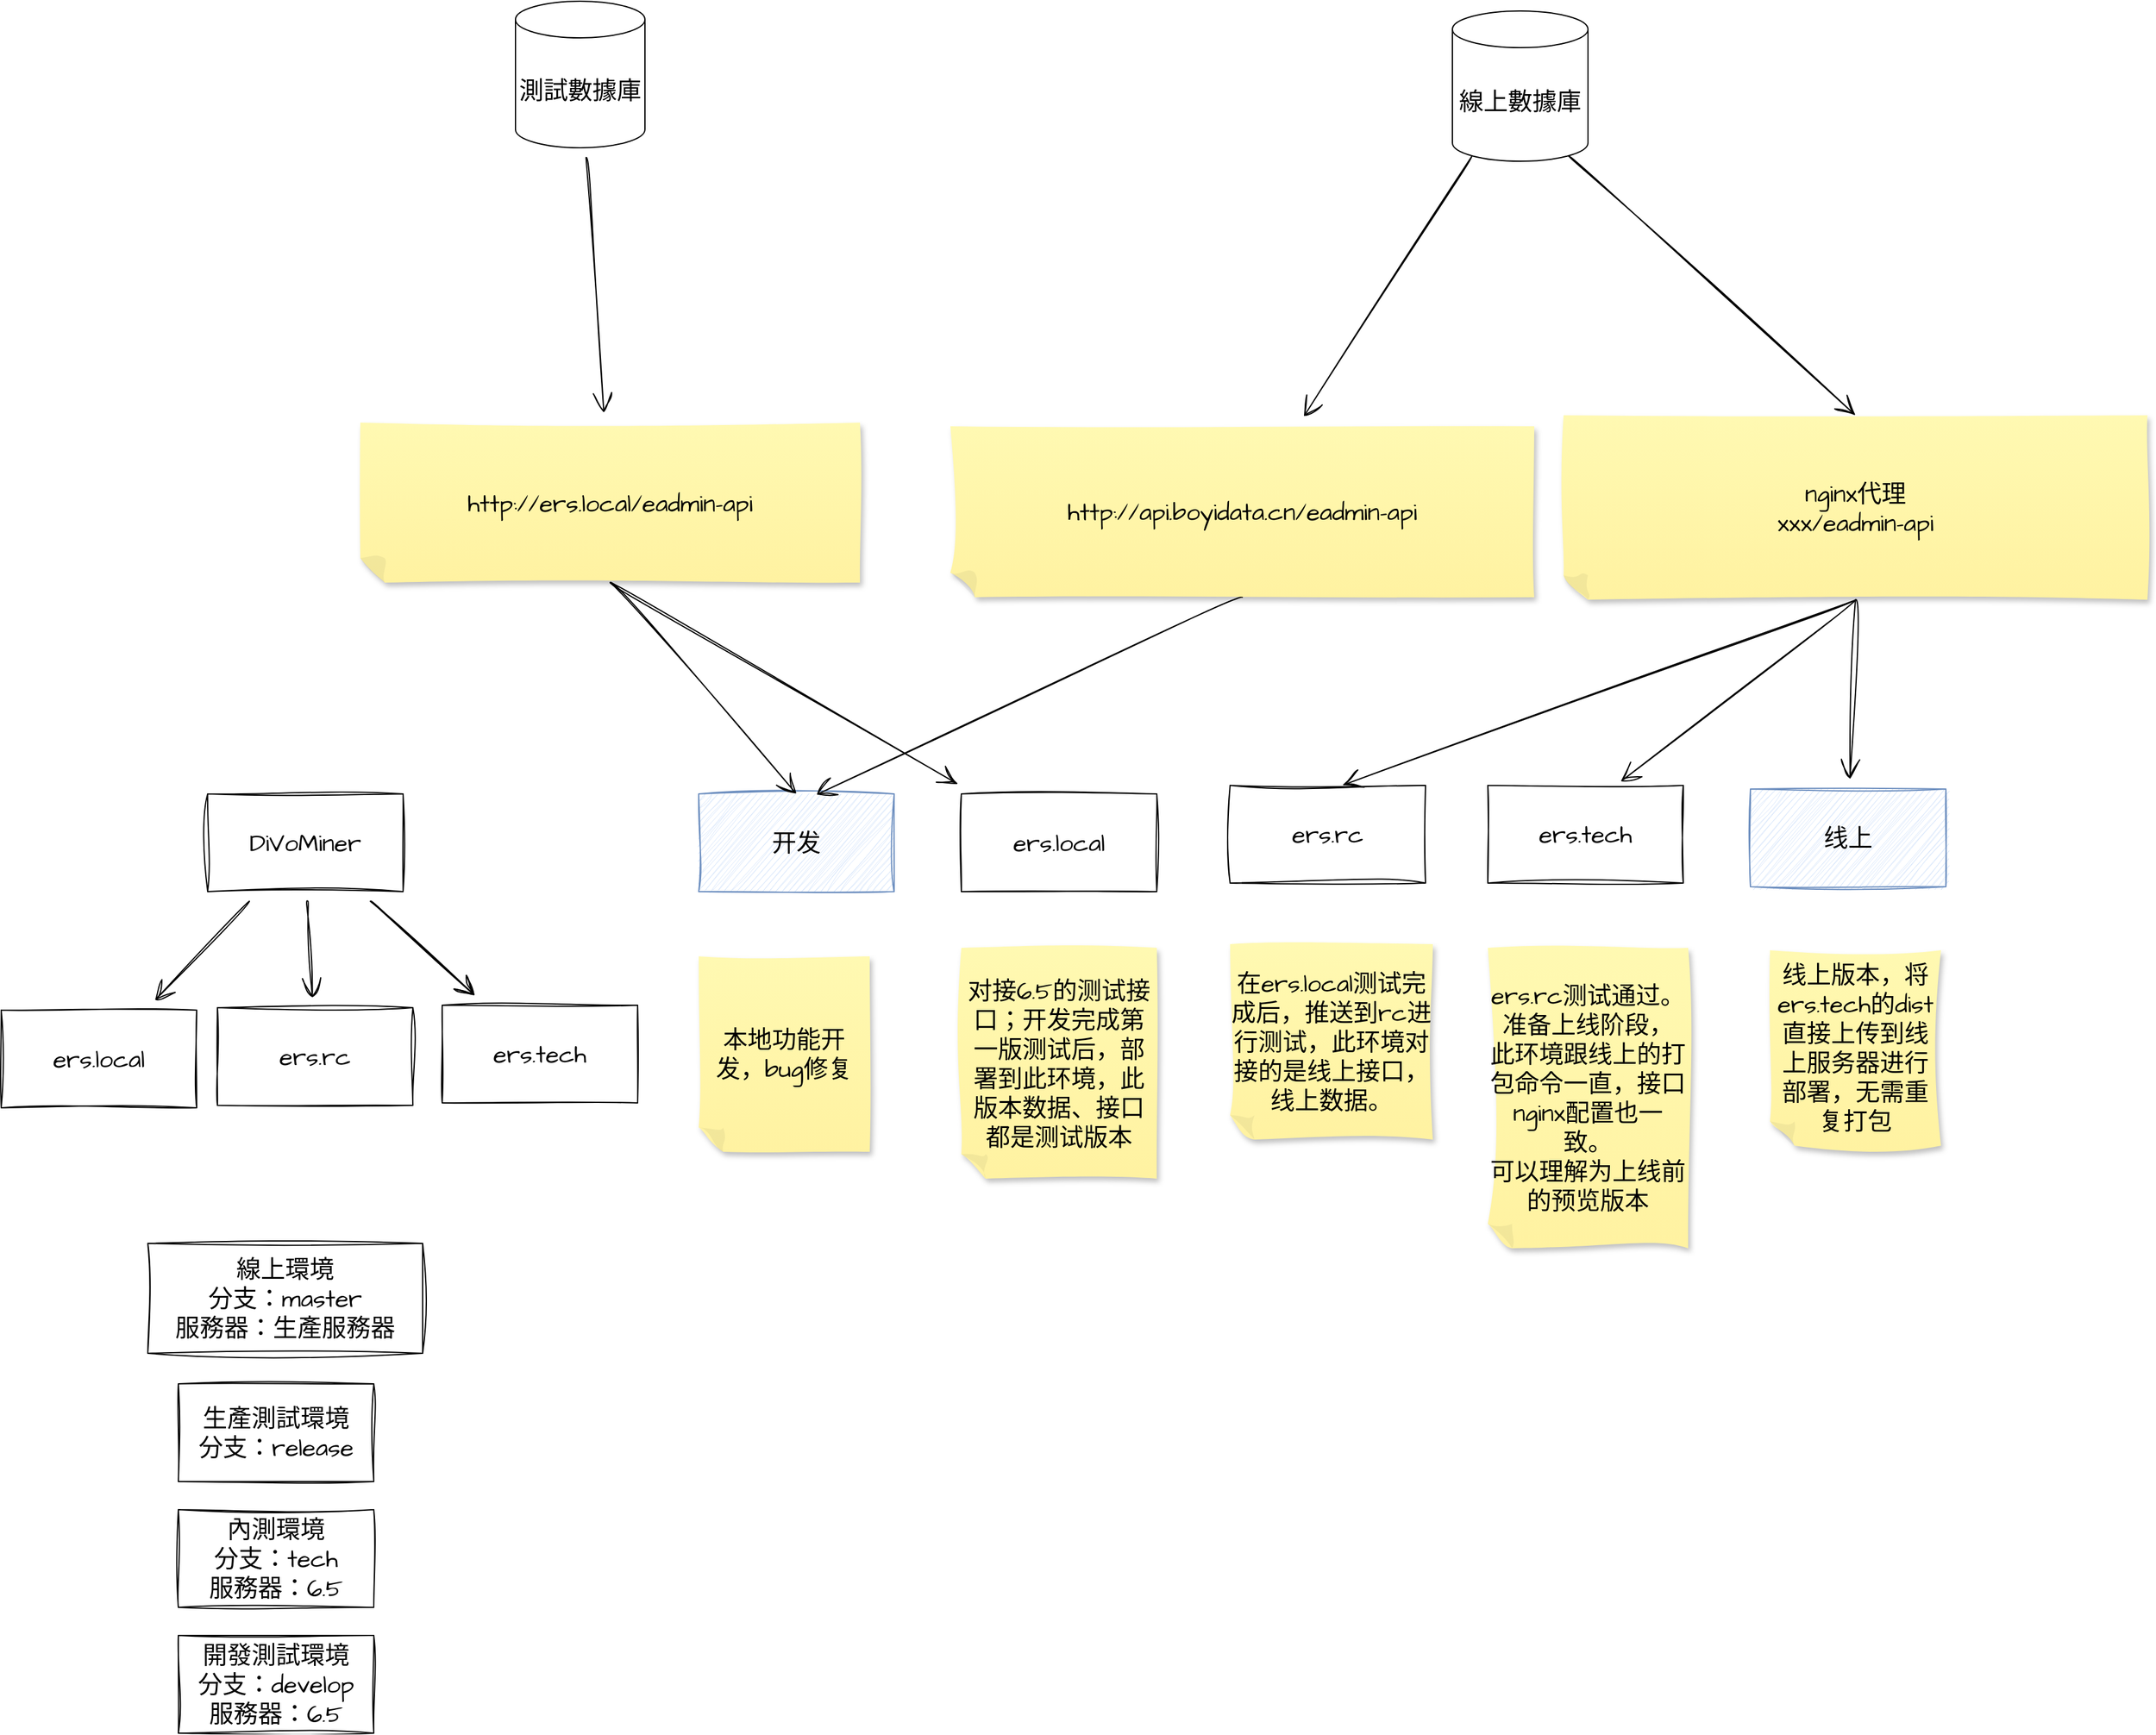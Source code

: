 <mxfile version="20.8.1" type="github">
  <diagram id="5LLKJlzQXneVDXTZNBfo" name="第 1 页">
    <mxGraphModel dx="2935" dy="2402" grid="0" gridSize="10" guides="1" tooltips="1" connect="1" arrows="1" fold="1" page="0" pageScale="1" pageWidth="1654" pageHeight="2336" math="0" shadow="0">
      <root>
        <mxCell id="0" />
        <mxCell id="1" parent="0" />
        <mxCell id="WvZMqrTp_T-xZY4r-Xzd-3" value="" style="edgeStyle=none;curved=1;rounded=0;sketch=1;hachureGap=4;jiggle=2;curveFitting=1;orthogonalLoop=1;jettySize=auto;html=1;fontFamily=Architects Daughter;fontSource=https%3A%2F%2Ffonts.googleapis.com%2Fcss%3Ffamily%3DArchitects%2BDaughter;fontSize=16;endArrow=open;startSize=14;endSize=14;sourcePerimeterSpacing=8;targetPerimeterSpacing=8;" parent="1" source="WvZMqrTp_T-xZY4r-Xzd-1" target="WvZMqrTp_T-xZY4r-Xzd-2" edge="1">
          <mxGeometry relative="1" as="geometry" />
        </mxCell>
        <mxCell id="WvZMqrTp_T-xZY4r-Xzd-5" value="" style="edgeStyle=none;curved=1;rounded=0;sketch=1;hachureGap=4;jiggle=2;curveFitting=1;orthogonalLoop=1;jettySize=auto;html=1;fontFamily=Architects Daughter;fontSource=https%3A%2F%2Ffonts.googleapis.com%2Fcss%3Ffamily%3DArchitects%2BDaughter;fontSize=16;endArrow=open;startSize=14;endSize=14;sourcePerimeterSpacing=8;targetPerimeterSpacing=8;" parent="1" source="WvZMqrTp_T-xZY4r-Xzd-1" target="WvZMqrTp_T-xZY4r-Xzd-4" edge="1">
          <mxGeometry relative="1" as="geometry" />
        </mxCell>
        <mxCell id="WvZMqrTp_T-xZY4r-Xzd-6" value="" style="edgeStyle=none;curved=1;rounded=0;sketch=1;hachureGap=4;jiggle=2;curveFitting=1;orthogonalLoop=1;jettySize=auto;html=1;fontFamily=Architects Daughter;fontSource=https%3A%2F%2Ffonts.googleapis.com%2Fcss%3Ffamily%3DArchitects%2BDaughter;fontSize=16;endArrow=open;startSize=14;endSize=14;sourcePerimeterSpacing=8;targetPerimeterSpacing=8;" parent="1" source="WvZMqrTp_T-xZY4r-Xzd-1" target="WvZMqrTp_T-xZY4r-Xzd-4" edge="1">
          <mxGeometry relative="1" as="geometry" />
        </mxCell>
        <mxCell id="WvZMqrTp_T-xZY4r-Xzd-8" value="" style="edgeStyle=none;curved=1;rounded=0;sketch=1;hachureGap=4;jiggle=2;curveFitting=1;orthogonalLoop=1;jettySize=auto;html=1;fontFamily=Architects Daughter;fontSource=https%3A%2F%2Ffonts.googleapis.com%2Fcss%3Ffamily%3DArchitects%2BDaughter;fontSize=16;endArrow=open;startSize=14;endSize=14;sourcePerimeterSpacing=8;targetPerimeterSpacing=8;" parent="1" source="WvZMqrTp_T-xZY4r-Xzd-1" target="WvZMqrTp_T-xZY4r-Xzd-7" edge="1">
          <mxGeometry relative="1" as="geometry" />
        </mxCell>
        <mxCell id="WvZMqrTp_T-xZY4r-Xzd-1" value="DiVoMiner" style="rounded=0;whiteSpace=wrap;html=1;sketch=1;hachureGap=4;jiggle=2;curveFitting=1;fontFamily=Architects Daughter;fontSource=https%3A%2F%2Ffonts.googleapis.com%2Fcss%3Ffamily%3DArchitects%2BDaughter;fontSize=20;" parent="1" vertex="1">
          <mxGeometry x="-728" y="-185" width="160" height="80" as="geometry" />
        </mxCell>
        <mxCell id="WvZMqrTp_T-xZY4r-Xzd-2" value="ers.local&lt;br&gt;" style="rounded=0;whiteSpace=wrap;html=1;sketch=1;hachureGap=4;jiggle=2;curveFitting=1;fontFamily=Architects Daughter;fontSource=https%3A%2F%2Ffonts.googleapis.com%2Fcss%3Ffamily%3DArchitects%2BDaughter;fontSize=20;" parent="1" vertex="1">
          <mxGeometry x="-897" y="-8" width="160" height="80" as="geometry" />
        </mxCell>
        <mxCell id="WvZMqrTp_T-xZY4r-Xzd-4" value="ers.tech" style="rounded=0;whiteSpace=wrap;html=1;sketch=1;hachureGap=4;jiggle=2;curveFitting=1;fontFamily=Architects Daughter;fontSource=https%3A%2F%2Ffonts.googleapis.com%2Fcss%3Ffamily%3DArchitects%2BDaughter;fontSize=20;" parent="1" vertex="1">
          <mxGeometry x="-536" y="-12" width="160" height="80" as="geometry" />
        </mxCell>
        <mxCell id="WvZMqrTp_T-xZY4r-Xzd-7" value="ers.rc" style="rounded=0;whiteSpace=wrap;html=1;sketch=1;hachureGap=4;jiggle=2;curveFitting=1;fontFamily=Architects Daughter;fontSource=https%3A%2F%2Ffonts.googleapis.com%2Fcss%3Ffamily%3DArchitects%2BDaughter;fontSize=20;" parent="1" vertex="1">
          <mxGeometry x="-720" y="-10" width="160" height="80" as="geometry" />
        </mxCell>
        <mxCell id="FkHnUsuzrkQ6DYqbzHRN-1" value="線上環境&lt;br&gt;分支：master&lt;br&gt;服務器：生產服務器" style="rounded=0;whiteSpace=wrap;html=1;sketch=1;hachureGap=4;jiggle=2;curveFitting=1;fontFamily=Architects Daughter;fontSource=https%3A%2F%2Ffonts.googleapis.com%2Fcss%3Ffamily%3DArchitects%2BDaughter;fontSize=20;" parent="1" vertex="1">
          <mxGeometry x="-777" y="183" width="225" height="90" as="geometry" />
        </mxCell>
        <mxCell id="FkHnUsuzrkQ6DYqbzHRN-2" value="內測環境&lt;br&gt;分支：tech&lt;br&gt;服務器：6.5" style="rounded=0;whiteSpace=wrap;html=1;sketch=1;hachureGap=4;jiggle=2;curveFitting=1;fontFamily=Architects Daughter;fontSource=https%3A%2F%2Ffonts.googleapis.com%2Fcss%3Ffamily%3DArchitects%2BDaughter;fontSize=20;" parent="1" vertex="1">
          <mxGeometry x="-752" y="401" width="160" height="80" as="geometry" />
        </mxCell>
        <mxCell id="FkHnUsuzrkQ6DYqbzHRN-3" value="生產測試環境&lt;br&gt;分支：release" style="rounded=0;whiteSpace=wrap;html=1;sketch=1;hachureGap=4;jiggle=2;curveFitting=1;fontFamily=Architects Daughter;fontSource=https%3A%2F%2Ffonts.googleapis.com%2Fcss%3Ffamily%3DArchitects%2BDaughter;fontSize=20;" parent="1" vertex="1">
          <mxGeometry x="-752" y="298" width="160" height="80" as="geometry" />
        </mxCell>
        <mxCell id="FkHnUsuzrkQ6DYqbzHRN-4" value="ers.local" style="rounded=0;whiteSpace=wrap;html=1;sketch=1;hachureGap=4;jiggle=2;curveFitting=1;fontFamily=Architects Daughter;fontSource=https%3A%2F%2Ffonts.googleapis.com%2Fcss%3Ffamily%3DArchitects%2BDaughter;fontSize=20;" parent="1" vertex="1">
          <mxGeometry x="-111" y="-185" width="160" height="80" as="geometry" />
        </mxCell>
        <mxCell id="FkHnUsuzrkQ6DYqbzHRN-5" value="ers.rc" style="rounded=0;whiteSpace=wrap;html=1;sketch=1;hachureGap=4;jiggle=2;curveFitting=1;fontFamily=Architects Daughter;fontSource=https%3A%2F%2Ffonts.googleapis.com%2Fcss%3Ffamily%3DArchitects%2BDaughter;fontSize=20;" parent="1" vertex="1">
          <mxGeometry x="109" y="-192" width="160" height="80" as="geometry" />
        </mxCell>
        <mxCell id="FkHnUsuzrkQ6DYqbzHRN-6" value="ers.tech" style="rounded=0;whiteSpace=wrap;html=1;sketch=1;hachureGap=4;jiggle=2;curveFitting=1;fontFamily=Architects Daughter;fontSource=https%3A%2F%2Ffonts.googleapis.com%2Fcss%3Ffamily%3DArchitects%2BDaughter;fontSize=20;" parent="1" vertex="1">
          <mxGeometry x="320" y="-192" width="160" height="80" as="geometry" />
        </mxCell>
        <mxCell id="FkHnUsuzrkQ6DYqbzHRN-7" value="线上" style="rounded=0;whiteSpace=wrap;html=1;sketch=1;hachureGap=4;jiggle=2;curveFitting=1;fontFamily=Architects Daughter;fontSource=https%3A%2F%2Ffonts.googleapis.com%2Fcss%3Ffamily%3DArchitects%2BDaughter;fontSize=20;fillColor=#dae8fc;strokeColor=#6c8ebf;" parent="1" vertex="1">
          <mxGeometry x="535" y="-189" width="160" height="80" as="geometry" />
        </mxCell>
        <mxCell id="FkHnUsuzrkQ6DYqbzHRN-8" value="开发" style="rounded=0;whiteSpace=wrap;html=1;sketch=1;hachureGap=4;jiggle=2;curveFitting=1;fontFamily=Architects Daughter;fontSource=https%3A%2F%2Ffonts.googleapis.com%2Fcss%3Ffamily%3DArchitects%2BDaughter;fontSize=20;fillColor=#dae8fc;strokeColor=#6c8ebf;" parent="1" vertex="1">
          <mxGeometry x="-326" y="-185" width="160" height="80" as="geometry" />
        </mxCell>
        <mxCell id="FkHnUsuzrkQ6DYqbzHRN-9" value="本地功能开发，bug修复" style="shape=note;whiteSpace=wrap;html=1;backgroundOutline=1;fontColor=#000000;darkOpacity=0.05;fillColor=#FFF9B2;strokeColor=none;fillStyle=solid;direction=west;gradientDirection=north;gradientColor=#FFF2A1;shadow=1;size=20;pointerEvents=1;sketch=1;hachureGap=4;jiggle=2;curveFitting=1;fontFamily=Architects Daughter;fontSource=https%3A%2F%2Ffonts.googleapis.com%2Fcss%3Ffamily%3DArchitects%2BDaughter;fontSize=20;" parent="1" vertex="1">
          <mxGeometry x="-326" y="-52" width="140" height="160" as="geometry" />
        </mxCell>
        <mxCell id="FkHnUsuzrkQ6DYqbzHRN-10" value="对接6.5的测试接口；开发完成第一版测试后，部署到此环境，此版本数据、接口都是测试版本" style="shape=note;whiteSpace=wrap;html=1;backgroundOutline=1;fontColor=#000000;darkOpacity=0.05;fillColor=#FFF9B2;strokeColor=none;fillStyle=solid;direction=west;gradientDirection=north;gradientColor=#FFF2A1;shadow=1;size=20;pointerEvents=1;sketch=1;hachureGap=4;jiggle=2;curveFitting=1;fontFamily=Architects Daughter;fontSource=https%3A%2F%2Ffonts.googleapis.com%2Fcss%3Ffamily%3DArchitects%2BDaughter;fontSize=20;" parent="1" vertex="1">
          <mxGeometry x="-111" y="-59" width="160" height="189" as="geometry" />
        </mxCell>
        <mxCell id="FkHnUsuzrkQ6DYqbzHRN-11" value="在ers.local测试完成后，推送到rc进行测试，此环境对接的是线上接口，线上数据。" style="shape=note;whiteSpace=wrap;html=1;backgroundOutline=1;fontColor=#000000;darkOpacity=0.05;fillColor=#FFF9B2;strokeColor=none;fillStyle=solid;direction=west;gradientDirection=north;gradientColor=#FFF2A1;shadow=1;size=20;pointerEvents=1;sketch=1;hachureGap=4;jiggle=2;curveFitting=1;fontFamily=Architects Daughter;fontSource=https%3A%2F%2Ffonts.googleapis.com%2Fcss%3Ffamily%3DArchitects%2BDaughter;fontSize=20;" parent="1" vertex="1">
          <mxGeometry x="109" y="-62" width="166" height="160" as="geometry" />
        </mxCell>
        <mxCell id="FkHnUsuzrkQ6DYqbzHRN-12" value="ers.rc测试通过。准备上线阶段，&lt;br&gt;此环境跟线上的打包命令一直，接口nginx配置也一致。&lt;br&gt;可以理解为上线前的预览版本" style="shape=note;whiteSpace=wrap;html=1;backgroundOutline=1;fontColor=#000000;darkOpacity=0.05;fillColor=#FFF9B2;strokeColor=none;fillStyle=solid;direction=west;gradientDirection=north;gradientColor=#FFF2A1;shadow=1;size=20;pointerEvents=1;sketch=1;hachureGap=4;jiggle=2;curveFitting=1;fontFamily=Architects Daughter;fontSource=https%3A%2F%2Ffonts.googleapis.com%2Fcss%3Ffamily%3DArchitects%2BDaughter;fontSize=20;" parent="1" vertex="1">
          <mxGeometry x="320" y="-59" width="164" height="246" as="geometry" />
        </mxCell>
        <mxCell id="FkHnUsuzrkQ6DYqbzHRN-13" value="线上版本，将ers.tech的dist直接上传到线上服务器进行部署，无需重复打包" style="shape=note;whiteSpace=wrap;html=1;backgroundOutline=1;fontColor=#000000;darkOpacity=0.05;fillColor=#FFF9B2;strokeColor=none;fillStyle=solid;direction=west;gradientDirection=north;gradientColor=#FFF2A1;shadow=1;size=20;pointerEvents=1;sketch=1;hachureGap=4;jiggle=2;curveFitting=1;fontFamily=Architects Daughter;fontSource=https%3A%2F%2Ffonts.googleapis.com%2Fcss%3Ffamily%3DArchitects%2BDaughter;fontSize=20;" parent="1" vertex="1">
          <mxGeometry x="551" y="-57" width="140" height="160" as="geometry" />
        </mxCell>
        <mxCell id="FkHnUsuzrkQ6DYqbzHRN-21" style="edgeStyle=none;curved=1;rounded=0;sketch=1;hachureGap=4;jiggle=2;curveFitting=1;orthogonalLoop=1;jettySize=auto;html=1;exitX=0.5;exitY=0;exitDx=0;exitDy=0;exitPerimeter=0;entryX=0.602;entryY=0.008;entryDx=0;entryDy=0;entryPerimeter=0;fontFamily=Architects Daughter;fontSource=https%3A%2F%2Ffonts.googleapis.com%2Fcss%3Ffamily%3DArchitects%2BDaughter;fontSize=16;endArrow=open;startSize=14;endSize=14;sourcePerimeterSpacing=8;targetPerimeterSpacing=8;" parent="1" source="FkHnUsuzrkQ6DYqbzHRN-14" target="FkHnUsuzrkQ6DYqbzHRN-8" edge="1">
          <mxGeometry relative="1" as="geometry" />
        </mxCell>
        <mxCell id="FkHnUsuzrkQ6DYqbzHRN-14" value="http://api.boyidata.cn/eadmin-api" style="shape=note;whiteSpace=wrap;html=1;backgroundOutline=1;fontColor=#000000;darkOpacity=0.05;fillColor=#FFF9B2;strokeColor=none;fillStyle=solid;direction=west;gradientDirection=north;gradientColor=#FFF2A1;shadow=1;size=20;pointerEvents=1;sketch=1;hachureGap=4;jiggle=2;curveFitting=1;fontFamily=Architects Daughter;fontSource=https%3A%2F%2Ffonts.googleapis.com%2Fcss%3Ffamily%3DArchitects%2BDaughter;fontSize=20;" parent="1" vertex="1">
          <mxGeometry x="-120" y="-486" width="478" height="140" as="geometry" />
        </mxCell>
        <mxCell id="FkHnUsuzrkQ6DYqbzHRN-16" style="edgeStyle=none;curved=1;rounded=0;sketch=1;hachureGap=4;jiggle=2;curveFitting=1;orthogonalLoop=1;jettySize=auto;html=1;exitX=0.5;exitY=0;exitDx=0;exitDy=0;exitPerimeter=0;fontFamily=Architects Daughter;fontSource=https%3A%2F%2Ffonts.googleapis.com%2Fcss%3Ffamily%3DArchitects%2BDaughter;fontSize=16;endArrow=open;startSize=14;endSize=14;sourcePerimeterSpacing=8;targetPerimeterSpacing=8;" parent="1" source="FkHnUsuzrkQ6DYqbzHRN-15" target="FkHnUsuzrkQ6DYqbzHRN-7" edge="1">
          <mxGeometry relative="1" as="geometry" />
        </mxCell>
        <mxCell id="FkHnUsuzrkQ6DYqbzHRN-17" style="edgeStyle=none;curved=1;rounded=0;sketch=1;hachureGap=4;jiggle=2;curveFitting=1;orthogonalLoop=1;jettySize=auto;html=1;exitX=0.5;exitY=0;exitDx=0;exitDy=0;exitPerimeter=0;entryX=0.68;entryY=-0.039;entryDx=0;entryDy=0;entryPerimeter=0;fontFamily=Architects Daughter;fontSource=https%3A%2F%2Ffonts.googleapis.com%2Fcss%3Ffamily%3DArchitects%2BDaughter;fontSize=16;endArrow=open;startSize=14;endSize=14;sourcePerimeterSpacing=8;targetPerimeterSpacing=8;" parent="1" source="FkHnUsuzrkQ6DYqbzHRN-15" target="FkHnUsuzrkQ6DYqbzHRN-6" edge="1">
          <mxGeometry relative="1" as="geometry" />
        </mxCell>
        <mxCell id="FkHnUsuzrkQ6DYqbzHRN-20" style="edgeStyle=none;curved=1;rounded=0;sketch=1;hachureGap=4;jiggle=2;curveFitting=1;orthogonalLoop=1;jettySize=auto;html=1;exitX=0.5;exitY=0;exitDx=0;exitDy=0;exitPerimeter=0;entryX=0.575;entryY=-0.001;entryDx=0;entryDy=0;entryPerimeter=0;fontFamily=Architects Daughter;fontSource=https%3A%2F%2Ffonts.googleapis.com%2Fcss%3Ffamily%3DArchitects%2BDaughter;fontSize=16;endArrow=open;startSize=14;endSize=14;sourcePerimeterSpacing=8;targetPerimeterSpacing=8;" parent="1" source="FkHnUsuzrkQ6DYqbzHRN-15" target="FkHnUsuzrkQ6DYqbzHRN-5" edge="1">
          <mxGeometry relative="1" as="geometry" />
        </mxCell>
        <mxCell id="FkHnUsuzrkQ6DYqbzHRN-15" value="nginx代理&lt;br&gt;xxx/eadmin-api" style="shape=note;whiteSpace=wrap;html=1;backgroundOutline=1;fontColor=#000000;darkOpacity=0.05;fillColor=#FFF9B2;strokeColor=none;fillStyle=solid;direction=west;gradientDirection=north;gradientColor=#FFF2A1;shadow=1;size=20;pointerEvents=1;sketch=1;hachureGap=4;jiggle=2;curveFitting=1;fontFamily=Architects Daughter;fontSource=https%3A%2F%2Ffonts.googleapis.com%2Fcss%3Ffamily%3DArchitects%2BDaughter;fontSize=20;" parent="1" vertex="1">
          <mxGeometry x="382" y="-495" width="478" height="151" as="geometry" />
        </mxCell>
        <mxCell id="FkHnUsuzrkQ6DYqbzHRN-23" style="edgeStyle=none;curved=1;rounded=0;sketch=1;hachureGap=4;jiggle=2;curveFitting=1;orthogonalLoop=1;jettySize=auto;html=1;exitX=0.5;exitY=0;exitDx=0;exitDy=0;exitPerimeter=0;fontFamily=Architects Daughter;fontSource=https%3A%2F%2Ffonts.googleapis.com%2Fcss%3Ffamily%3DArchitects%2BDaughter;fontSize=16;endArrow=open;startSize=14;endSize=14;sourcePerimeterSpacing=8;targetPerimeterSpacing=8;" parent="1" source="FkHnUsuzrkQ6DYqbzHRN-22" target="FkHnUsuzrkQ6DYqbzHRN-4" edge="1">
          <mxGeometry relative="1" as="geometry" />
        </mxCell>
        <mxCell id="fIMEYBTY0k2MqEQ6k-aP-7" style="edgeStyle=none;shape=connector;curved=1;rounded=0;sketch=1;hachureGap=4;jiggle=2;curveFitting=1;orthogonalLoop=1;jettySize=auto;html=1;exitX=0.5;exitY=0;exitDx=0;exitDy=0;exitPerimeter=0;entryX=0.5;entryY=0;entryDx=0;entryDy=0;labelBackgroundColor=default;strokeColor=default;fontFamily=Architects Daughter;fontSource=https%3A%2F%2Ffonts.googleapis.com%2Fcss%3Ffamily%3DArchitects%2BDaughter;fontSize=16;fontColor=default;endArrow=open;startSize=14;endSize=14;sourcePerimeterSpacing=8;targetPerimeterSpacing=8;" parent="1" source="FkHnUsuzrkQ6DYqbzHRN-22" target="FkHnUsuzrkQ6DYqbzHRN-8" edge="1">
          <mxGeometry relative="1" as="geometry" />
        </mxCell>
        <mxCell id="FkHnUsuzrkQ6DYqbzHRN-22" value="http://ers.local/eadmin-api" style="shape=note;whiteSpace=wrap;html=1;backgroundOutline=1;fontColor=#000000;darkOpacity=0.05;fillColor=#FFF9B2;strokeColor=none;fillStyle=solid;direction=west;gradientDirection=north;gradientColor=#FFF2A1;shadow=1;size=20;pointerEvents=1;sketch=1;hachureGap=4;jiggle=2;curveFitting=1;fontFamily=Architects Daughter;fontSource=https%3A%2F%2Ffonts.googleapis.com%2Fcss%3Ffamily%3DArchitects%2BDaughter;fontSize=20;" parent="1" vertex="1">
          <mxGeometry x="-603" y="-489" width="409" height="131" as="geometry" />
        </mxCell>
        <mxCell id="FkHnUsuzrkQ6DYqbzHRN-27" style="edgeStyle=none;curved=1;rounded=0;sketch=1;hachureGap=4;jiggle=2;curveFitting=1;orthogonalLoop=1;jettySize=auto;html=1;exitX=0.145;exitY=1;exitDx=0;exitDy=-4.35;fontFamily=Architects Daughter;fontSource=https%3A%2F%2Ffonts.googleapis.com%2Fcss%3Ffamily%3DArchitects%2BDaughter;fontSize=16;endArrow=open;startSize=14;endSize=14;sourcePerimeterSpacing=8;targetPerimeterSpacing=8;exitPerimeter=0;" parent="1" source="fIMEYBTY0k2MqEQ6k-aP-1" target="FkHnUsuzrkQ6DYqbzHRN-14" edge="1">
          <mxGeometry relative="1" as="geometry">
            <mxPoint x="-375" y="-706" as="sourcePoint" />
          </mxGeometry>
        </mxCell>
        <mxCell id="FkHnUsuzrkQ6DYqbzHRN-28" style="edgeStyle=none;curved=1;rounded=0;sketch=1;hachureGap=4;jiggle=2;curveFitting=1;orthogonalLoop=1;jettySize=auto;html=1;entryX=0.5;entryY=1;entryDx=0;entryDy=0;entryPerimeter=0;fontFamily=Architects Daughter;fontSource=https%3A%2F%2Ffonts.googleapis.com%2Fcss%3Ffamily%3DArchitects%2BDaughter;fontSize=16;endArrow=open;startSize=14;endSize=14;sourcePerimeterSpacing=8;targetPerimeterSpacing=8;exitX=0.855;exitY=1;exitDx=0;exitDy=-4.35;exitPerimeter=0;" parent="1" source="fIMEYBTY0k2MqEQ6k-aP-1" target="FkHnUsuzrkQ6DYqbzHRN-15" edge="1">
          <mxGeometry relative="1" as="geometry">
            <mxPoint x="-293.187" y="-734.637" as="sourcePoint" />
          </mxGeometry>
        </mxCell>
        <mxCell id="FkHnUsuzrkQ6DYqbzHRN-26" style="edgeStyle=none;curved=1;rounded=0;sketch=1;hachureGap=4;jiggle=2;curveFitting=1;orthogonalLoop=1;jettySize=auto;html=1;fontFamily=Architects Daughter;fontSource=https%3A%2F%2Ffonts.googleapis.com%2Fcss%3Ffamily%3DArchitects%2BDaughter;fontSize=16;endArrow=open;startSize=14;endSize=14;sourcePerimeterSpacing=8;targetPerimeterSpacing=8;" parent="1" source="fIMEYBTY0k2MqEQ6k-aP-2" target="FkHnUsuzrkQ6DYqbzHRN-22" edge="1">
          <mxGeometry relative="1" as="geometry">
            <mxPoint x="-72" y="-519.0" as="sourcePoint" />
          </mxGeometry>
        </mxCell>
        <mxCell id="fIMEYBTY0k2MqEQ6k-aP-1" value="&lt;span style=&quot;font-family: &amp;quot;Architects Daughter&amp;quot;; font-size: 20px;&quot;&gt;線上數據庫&lt;/span&gt;" style="shape=cylinder3;whiteSpace=wrap;html=1;boundedLbl=1;backgroundOutline=1;size=15;" parent="1" vertex="1">
          <mxGeometry x="291" y="-826" width="111" height="123" as="geometry" />
        </mxCell>
        <mxCell id="fIMEYBTY0k2MqEQ6k-aP-2" value="&lt;span style=&quot;font-family: &amp;quot;Architects Daughter&amp;quot;; font-size: 20px;&quot;&gt;測試數據庫&lt;/span&gt;" style="shape=cylinder3;whiteSpace=wrap;html=1;boundedLbl=1;backgroundOutline=1;size=15;" parent="1" vertex="1">
          <mxGeometry x="-476" y="-834" width="106" height="120" as="geometry" />
        </mxCell>
        <mxCell id="fIMEYBTY0k2MqEQ6k-aP-9" value="開發測試環境&lt;br&gt;分支：develop&lt;br&gt;服務器：6.5" style="rounded=0;whiteSpace=wrap;html=1;sketch=1;hachureGap=4;jiggle=2;curveFitting=1;fontFamily=Architects Daughter;fontSource=https%3A%2F%2Ffonts.googleapis.com%2Fcss%3Ffamily%3DArchitects%2BDaughter;fontSize=20;" parent="1" vertex="1">
          <mxGeometry x="-752" y="504" width="160" height="80" as="geometry" />
        </mxCell>
      </root>
    </mxGraphModel>
  </diagram>
</mxfile>
